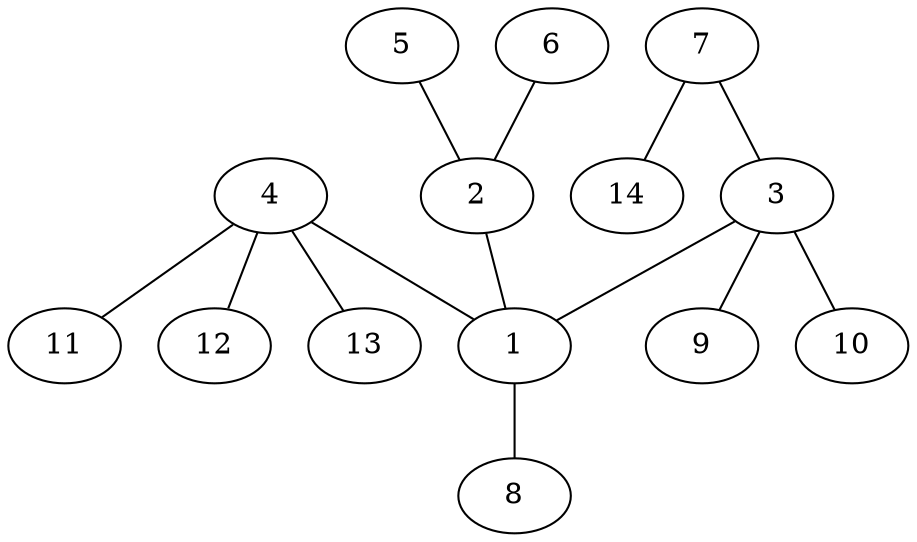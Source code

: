 graph molecule_1740 {
	1	 [chem=C];
	8	 [chem=H];
	1 -- 8	 [valence=1];
	2	 [chem=N];
	2 -- 1	 [valence=1];
	3	 [chem=C];
	3 -- 1	 [valence=1];
	9	 [chem=H];
	3 -- 9	 [valence=1];
	10	 [chem=H];
	3 -- 10	 [valence=1];
	4	 [chem=C];
	4 -- 1	 [valence=1];
	11	 [chem=H];
	4 -- 11	 [valence=1];
	12	 [chem=H];
	4 -- 12	 [valence=1];
	13	 [chem=H];
	4 -- 13	 [valence=1];
	5	 [chem=O];
	5 -- 2	 [valence=2];
	6	 [chem=O];
	6 -- 2	 [valence=1];
	7	 [chem=O];
	7 -- 3	 [valence=1];
	14	 [chem=H];
	7 -- 14	 [valence=1];
}
